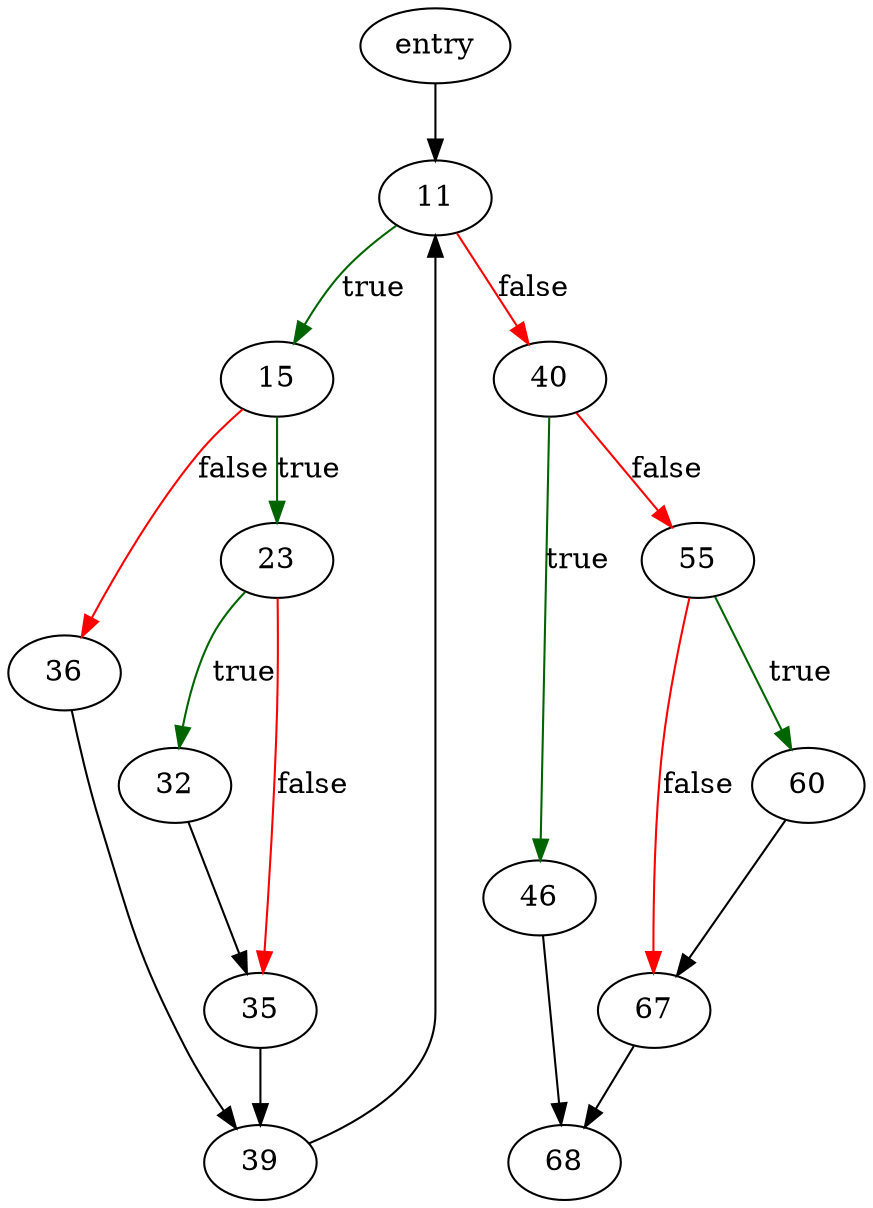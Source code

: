 digraph "clearAllSharedCacheTableLocks" {
	// Node definitions.
	1 [label=entry];
	11;
	15;
	23;
	32;
	35;
	36;
	39;
	40;
	46;
	55;
	60;
	67;
	68;

	// Edge definitions.
	1 -> 11;
	11 -> 15 [
		color=darkgreen
		label=true
	];
	11 -> 40 [
		color=red
		label=false
	];
	15 -> 23 [
		color=darkgreen
		label=true
	];
	15 -> 36 [
		color=red
		label=false
	];
	23 -> 32 [
		color=darkgreen
		label=true
	];
	23 -> 35 [
		color=red
		label=false
	];
	32 -> 35;
	35 -> 39;
	36 -> 39;
	39 -> 11;
	40 -> 46 [
		color=darkgreen
		label=true
	];
	40 -> 55 [
		color=red
		label=false
	];
	46 -> 68;
	55 -> 60 [
		color=darkgreen
		label=true
	];
	55 -> 67 [
		color=red
		label=false
	];
	60 -> 67;
	67 -> 68;
}